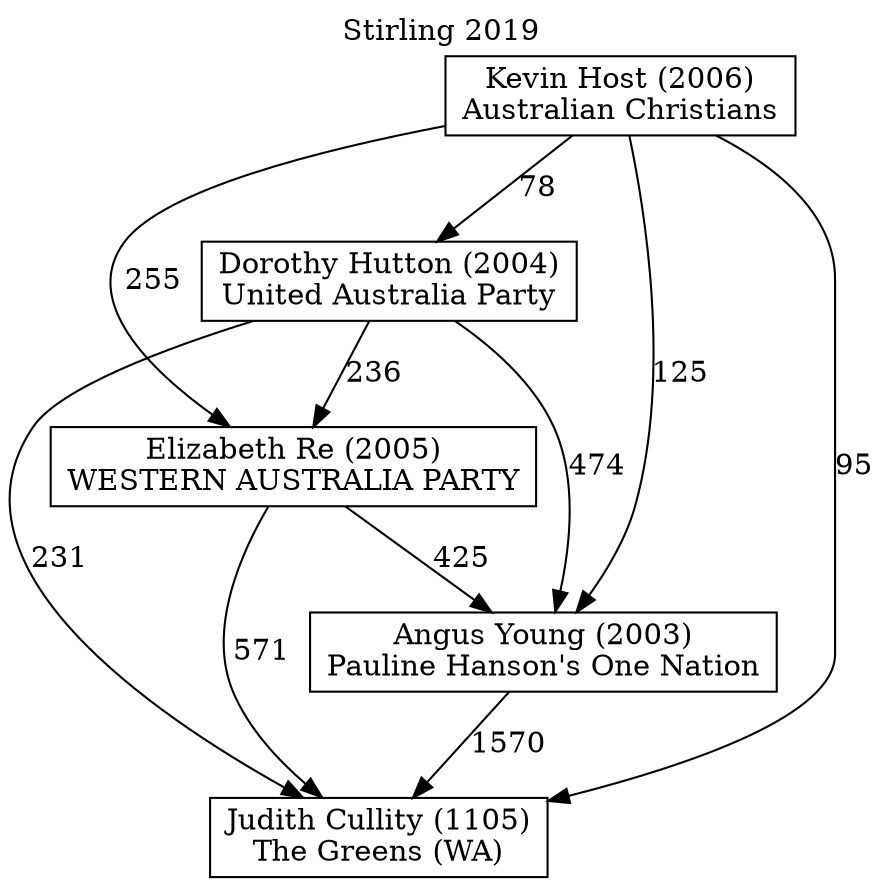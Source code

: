 // House preference flow
digraph "Judith Cullity (1105)_Stirling_2019" {
	graph [label="Stirling 2019" labelloc=t mclimit=10]
	node [shape=box]
	"Judith Cullity (1105)" [label="Judith Cullity (1105)
The Greens (WA)"]
	"Angus Young (2003)" [label="Angus Young (2003)
Pauline Hanson's One Nation"]
	"Elizabeth Re (2005)" [label="Elizabeth Re (2005)
WESTERN AUSTRALIA PARTY"]
	"Dorothy Hutton (2004)" [label="Dorothy Hutton (2004)
United Australia Party"]
	"Kevin Host (2006)" [label="Kevin Host (2006)
Australian Christians"]
	"Judith Cullity (1105)" [label="Judith Cullity (1105)
The Greens (WA)"]
	"Elizabeth Re (2005)" [label="Elizabeth Re (2005)
WESTERN AUSTRALIA PARTY"]
	"Dorothy Hutton (2004)" [label="Dorothy Hutton (2004)
United Australia Party"]
	"Kevin Host (2006)" [label="Kevin Host (2006)
Australian Christians"]
	"Judith Cullity (1105)" [label="Judith Cullity (1105)
The Greens (WA)"]
	"Dorothy Hutton (2004)" [label="Dorothy Hutton (2004)
United Australia Party"]
	"Kevin Host (2006)" [label="Kevin Host (2006)
Australian Christians"]
	"Judith Cullity (1105)" [label="Judith Cullity (1105)
The Greens (WA)"]
	"Kevin Host (2006)" [label="Kevin Host (2006)
Australian Christians"]
	"Kevin Host (2006)" [label="Kevin Host (2006)
Australian Christians"]
	"Dorothy Hutton (2004)" [label="Dorothy Hutton (2004)
United Australia Party"]
	"Kevin Host (2006)" [label="Kevin Host (2006)
Australian Christians"]
	"Kevin Host (2006)" [label="Kevin Host (2006)
Australian Christians"]
	"Elizabeth Re (2005)" [label="Elizabeth Re (2005)
WESTERN AUSTRALIA PARTY"]
	"Dorothy Hutton (2004)" [label="Dorothy Hutton (2004)
United Australia Party"]
	"Kevin Host (2006)" [label="Kevin Host (2006)
Australian Christians"]
	"Elizabeth Re (2005)" [label="Elizabeth Re (2005)
WESTERN AUSTRALIA PARTY"]
	"Kevin Host (2006)" [label="Kevin Host (2006)
Australian Christians"]
	"Kevin Host (2006)" [label="Kevin Host (2006)
Australian Christians"]
	"Dorothy Hutton (2004)" [label="Dorothy Hutton (2004)
United Australia Party"]
	"Kevin Host (2006)" [label="Kevin Host (2006)
Australian Christians"]
	"Kevin Host (2006)" [label="Kevin Host (2006)
Australian Christians"]
	"Angus Young (2003)" [label="Angus Young (2003)
Pauline Hanson's One Nation"]
	"Elizabeth Re (2005)" [label="Elizabeth Re (2005)
WESTERN AUSTRALIA PARTY"]
	"Dorothy Hutton (2004)" [label="Dorothy Hutton (2004)
United Australia Party"]
	"Kevin Host (2006)" [label="Kevin Host (2006)
Australian Christians"]
	"Angus Young (2003)" [label="Angus Young (2003)
Pauline Hanson's One Nation"]
	"Dorothy Hutton (2004)" [label="Dorothy Hutton (2004)
United Australia Party"]
	"Kevin Host (2006)" [label="Kevin Host (2006)
Australian Christians"]
	"Angus Young (2003)" [label="Angus Young (2003)
Pauline Hanson's One Nation"]
	"Kevin Host (2006)" [label="Kevin Host (2006)
Australian Christians"]
	"Kevin Host (2006)" [label="Kevin Host (2006)
Australian Christians"]
	"Dorothy Hutton (2004)" [label="Dorothy Hutton (2004)
United Australia Party"]
	"Kevin Host (2006)" [label="Kevin Host (2006)
Australian Christians"]
	"Kevin Host (2006)" [label="Kevin Host (2006)
Australian Christians"]
	"Elizabeth Re (2005)" [label="Elizabeth Re (2005)
WESTERN AUSTRALIA PARTY"]
	"Dorothy Hutton (2004)" [label="Dorothy Hutton (2004)
United Australia Party"]
	"Kevin Host (2006)" [label="Kevin Host (2006)
Australian Christians"]
	"Elizabeth Re (2005)" [label="Elizabeth Re (2005)
WESTERN AUSTRALIA PARTY"]
	"Kevin Host (2006)" [label="Kevin Host (2006)
Australian Christians"]
	"Kevin Host (2006)" [label="Kevin Host (2006)
Australian Christians"]
	"Dorothy Hutton (2004)" [label="Dorothy Hutton (2004)
United Australia Party"]
	"Kevin Host (2006)" [label="Kevin Host (2006)
Australian Christians"]
	"Kevin Host (2006)" [label="Kevin Host (2006)
Australian Christians"]
	"Angus Young (2003)" -> "Judith Cullity (1105)" [label=1570]
	"Elizabeth Re (2005)" -> "Angus Young (2003)" [label=425]
	"Dorothy Hutton (2004)" -> "Elizabeth Re (2005)" [label=236]
	"Kevin Host (2006)" -> "Dorothy Hutton (2004)" [label=78]
	"Elizabeth Re (2005)" -> "Judith Cullity (1105)" [label=571]
	"Dorothy Hutton (2004)" -> "Judith Cullity (1105)" [label=231]
	"Kevin Host (2006)" -> "Judith Cullity (1105)" [label=95]
	"Kevin Host (2006)" -> "Elizabeth Re (2005)" [label=255]
	"Dorothy Hutton (2004)" -> "Angus Young (2003)" [label=474]
	"Kevin Host (2006)" -> "Angus Young (2003)" [label=125]
}
